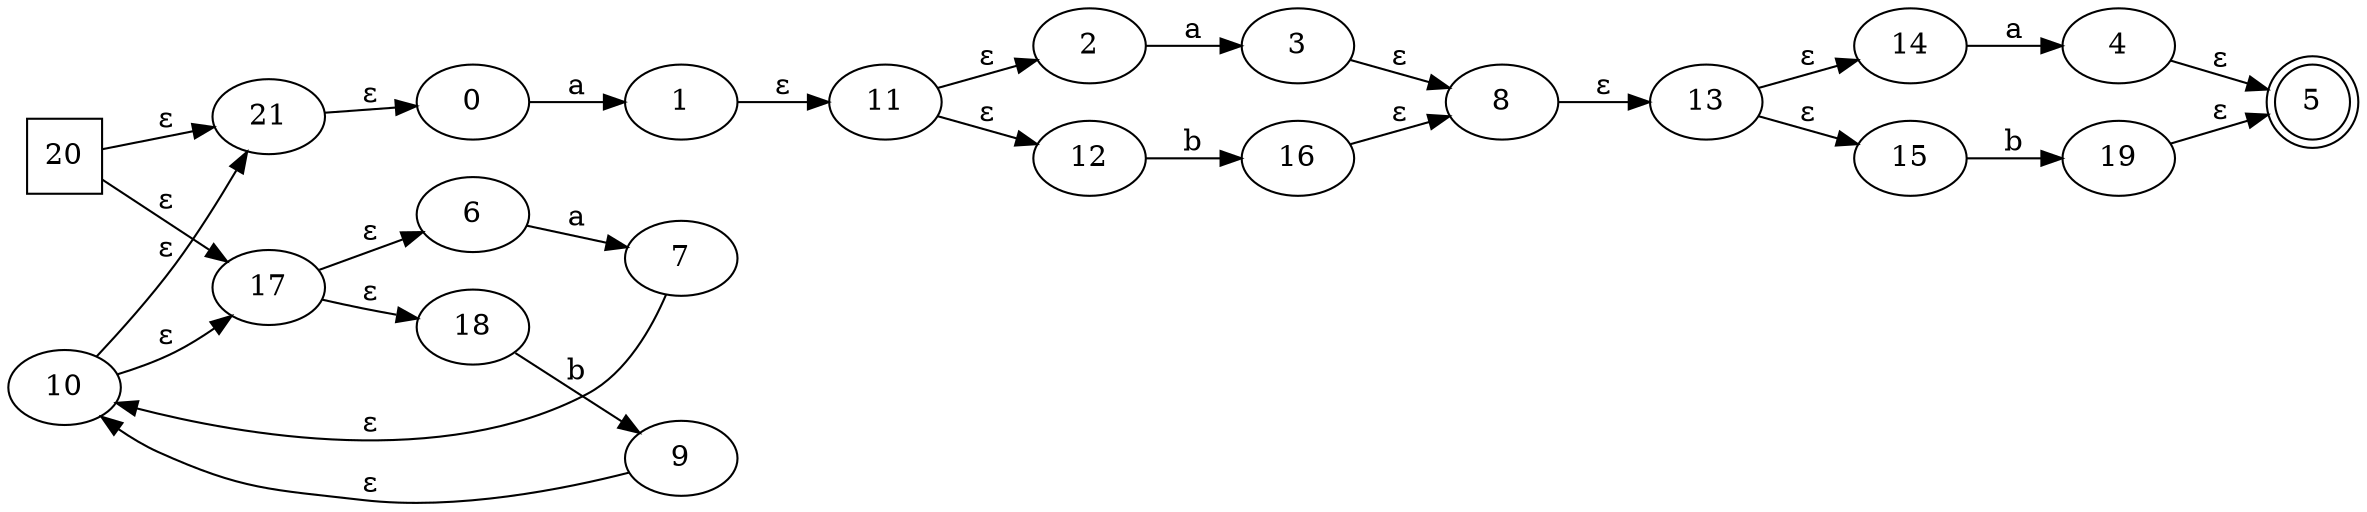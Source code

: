 digraph G {
	rankdir=LR;
	0->1[ label=a ];
	2->3[ label=a ];
	4->5[ label=ɛ ];
	6->7[ label=a ];
	3->8[ label=ɛ ];
	9->10[ label=ɛ ];
	11->2[ label=ɛ ];
	11->12[ label=ɛ ];
	13->14[ label=ɛ ];
	13->15[ label=ɛ ];
	16->8[ label=ɛ ];
	17->6[ label=ɛ ];
	17->18[ label=ɛ ];
	12->16[ label=b ];
	15->19[ label=b ];
	20->17[ label=ɛ ];
	20->21[ label=ɛ ];
	7->10[ label=ɛ ];
	21->0[ label=ɛ ];
	18->9[ label=b ];
	1->11[ label=ɛ ];
	19->5[ label=ɛ ];
	14->4[ label=a ];
	8->13[ label=ɛ ];
	10->21[ label=ɛ ];
	10->17[ label=ɛ ];
	0;
	1;
	10;
	11;
	12;
	13;
	14;
	15;
	16;
	17;
	18;
	19;
	2;
	20 [ shape=square ];
	21;
	3;
	4;
	5 [ shape=doublecircle ];
	6;
	7;
	8;
	9;

}

